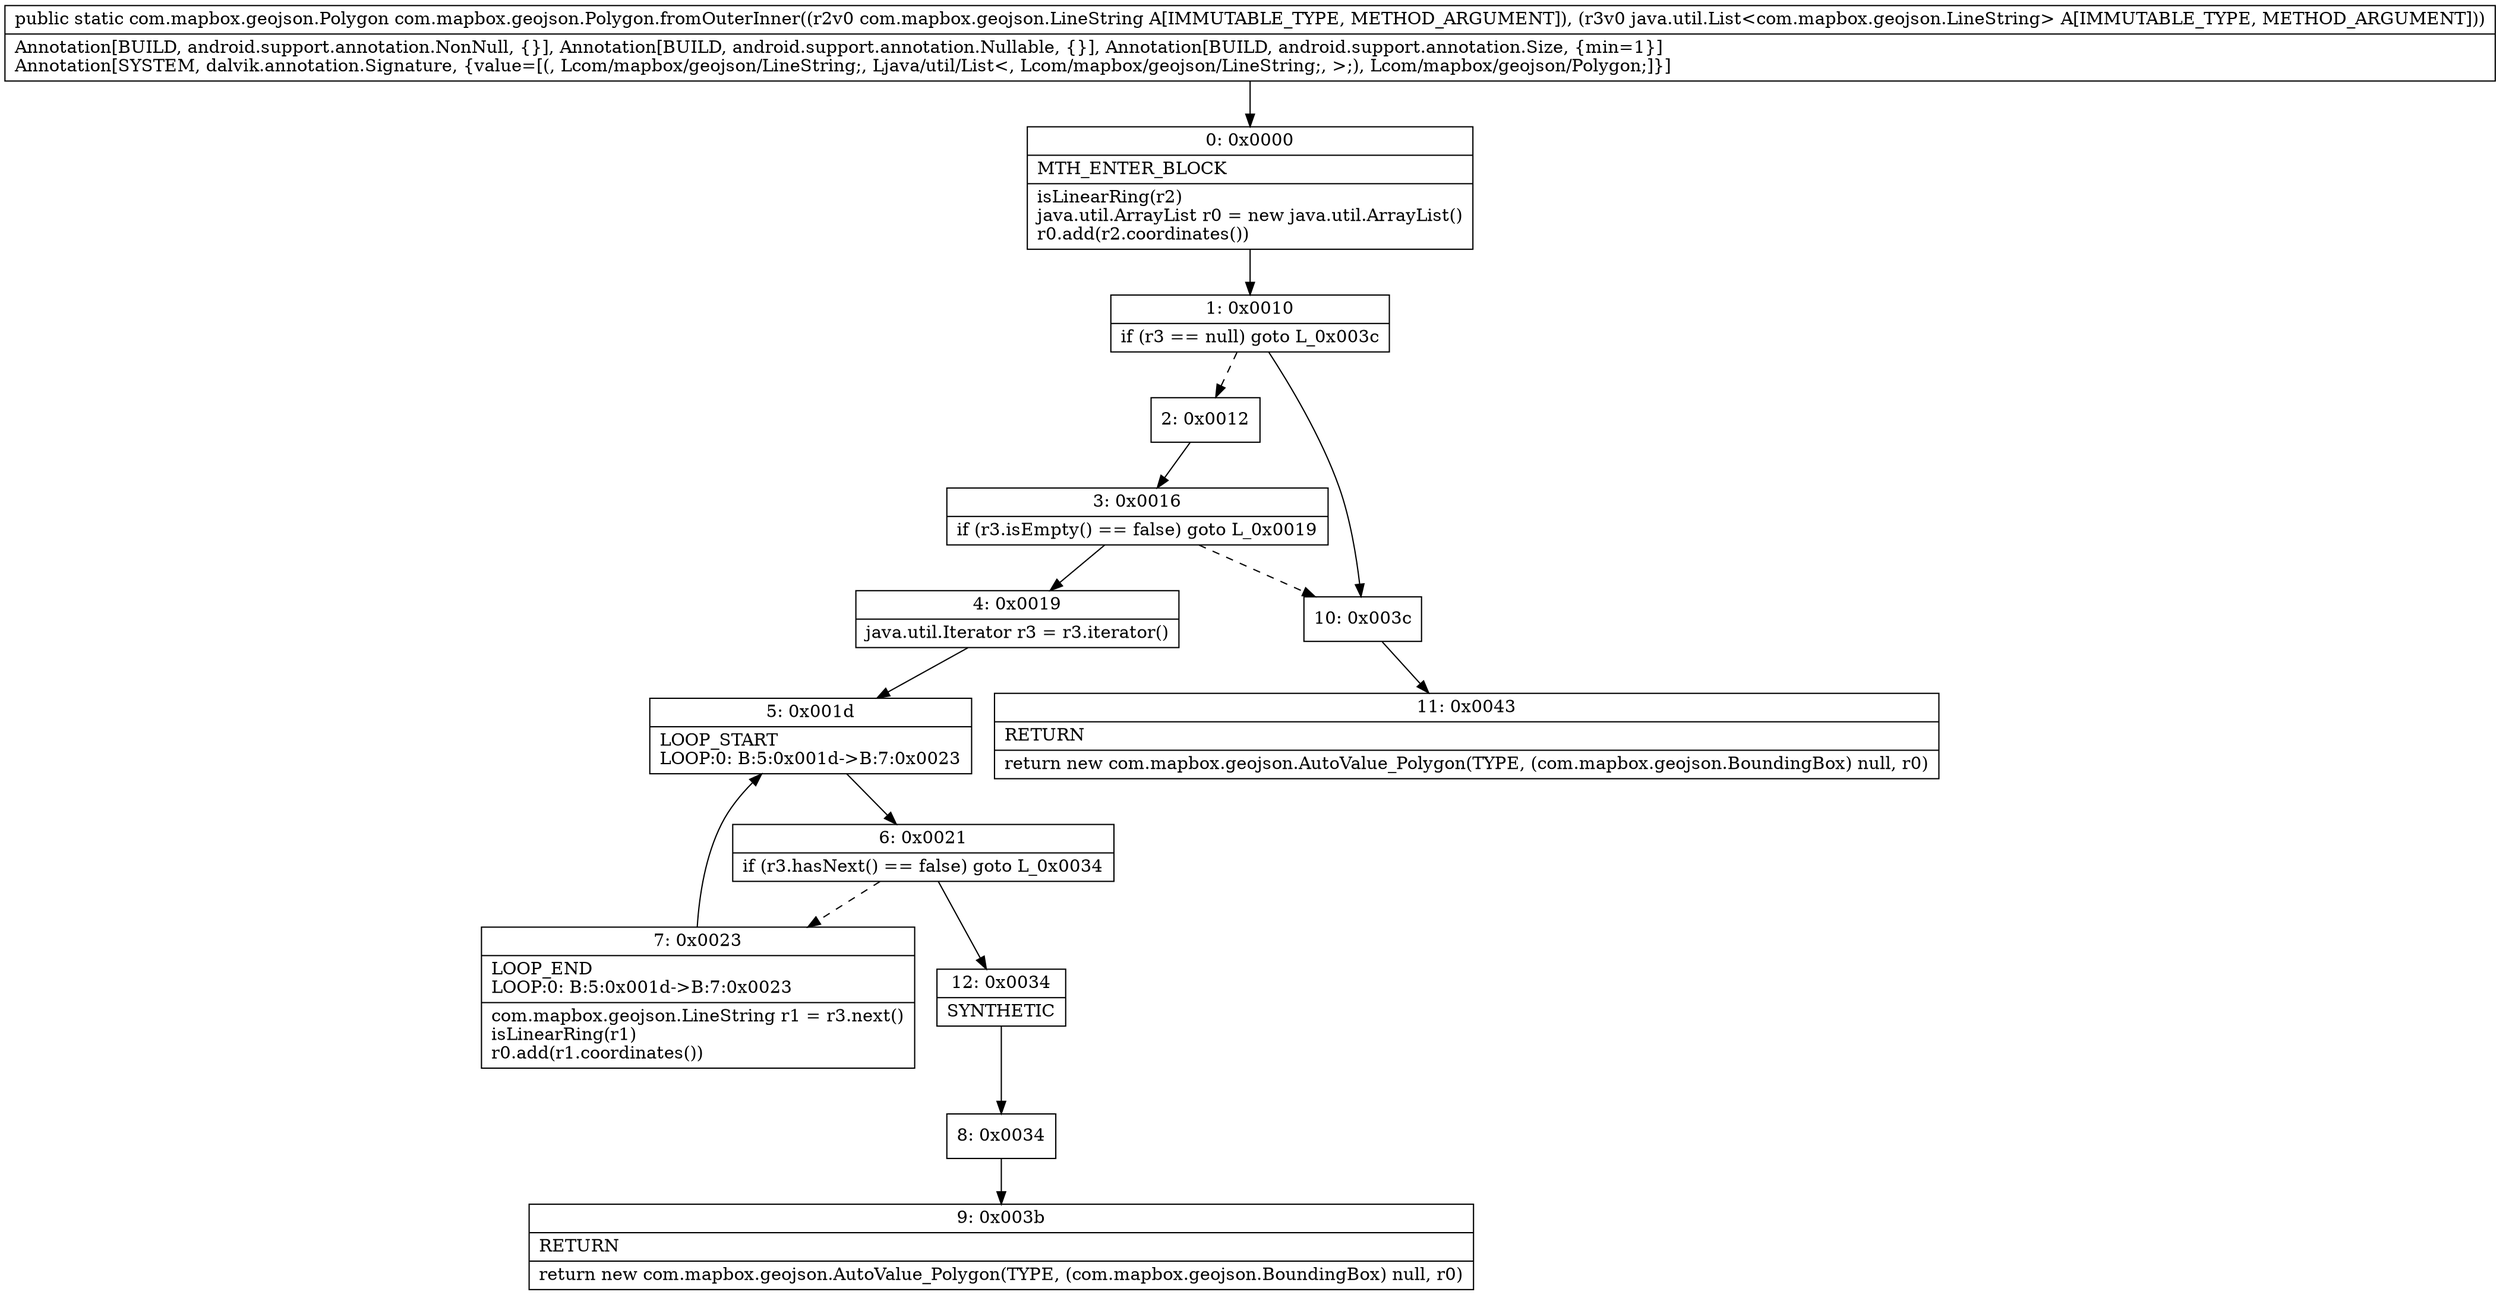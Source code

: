 digraph "CFG forcom.mapbox.geojson.Polygon.fromOuterInner(Lcom\/mapbox\/geojson\/LineString;Ljava\/util\/List;)Lcom\/mapbox\/geojson\/Polygon;" {
Node_0 [shape=record,label="{0\:\ 0x0000|MTH_ENTER_BLOCK\l|isLinearRing(r2)\ljava.util.ArrayList r0 = new java.util.ArrayList()\lr0.add(r2.coordinates())\l}"];
Node_1 [shape=record,label="{1\:\ 0x0010|if (r3 == null) goto L_0x003c\l}"];
Node_2 [shape=record,label="{2\:\ 0x0012}"];
Node_3 [shape=record,label="{3\:\ 0x0016|if (r3.isEmpty() == false) goto L_0x0019\l}"];
Node_4 [shape=record,label="{4\:\ 0x0019|java.util.Iterator r3 = r3.iterator()\l}"];
Node_5 [shape=record,label="{5\:\ 0x001d|LOOP_START\lLOOP:0: B:5:0x001d\-\>B:7:0x0023\l}"];
Node_6 [shape=record,label="{6\:\ 0x0021|if (r3.hasNext() == false) goto L_0x0034\l}"];
Node_7 [shape=record,label="{7\:\ 0x0023|LOOP_END\lLOOP:0: B:5:0x001d\-\>B:7:0x0023\l|com.mapbox.geojson.LineString r1 = r3.next()\lisLinearRing(r1)\lr0.add(r1.coordinates())\l}"];
Node_8 [shape=record,label="{8\:\ 0x0034}"];
Node_9 [shape=record,label="{9\:\ 0x003b|RETURN\l|return new com.mapbox.geojson.AutoValue_Polygon(TYPE, (com.mapbox.geojson.BoundingBox) null, r0)\l}"];
Node_10 [shape=record,label="{10\:\ 0x003c}"];
Node_11 [shape=record,label="{11\:\ 0x0043|RETURN\l|return new com.mapbox.geojson.AutoValue_Polygon(TYPE, (com.mapbox.geojson.BoundingBox) null, r0)\l}"];
Node_12 [shape=record,label="{12\:\ 0x0034|SYNTHETIC\l}"];
MethodNode[shape=record,label="{public static com.mapbox.geojson.Polygon com.mapbox.geojson.Polygon.fromOuterInner((r2v0 com.mapbox.geojson.LineString A[IMMUTABLE_TYPE, METHOD_ARGUMENT]), (r3v0 java.util.List\<com.mapbox.geojson.LineString\> A[IMMUTABLE_TYPE, METHOD_ARGUMENT]))  | Annotation[BUILD, android.support.annotation.NonNull, \{\}], Annotation[BUILD, android.support.annotation.Nullable, \{\}], Annotation[BUILD, android.support.annotation.Size, \{min=1\}]\lAnnotation[SYSTEM, dalvik.annotation.Signature, \{value=[(, Lcom\/mapbox\/geojson\/LineString;, Ljava\/util\/List\<, Lcom\/mapbox\/geojson\/LineString;, \>;), Lcom\/mapbox\/geojson\/Polygon;]\}]\l}"];
MethodNode -> Node_0;
Node_0 -> Node_1;
Node_1 -> Node_2[style=dashed];
Node_1 -> Node_10;
Node_2 -> Node_3;
Node_3 -> Node_4;
Node_3 -> Node_10[style=dashed];
Node_4 -> Node_5;
Node_5 -> Node_6;
Node_6 -> Node_7[style=dashed];
Node_6 -> Node_12;
Node_7 -> Node_5;
Node_8 -> Node_9;
Node_10 -> Node_11;
Node_12 -> Node_8;
}

